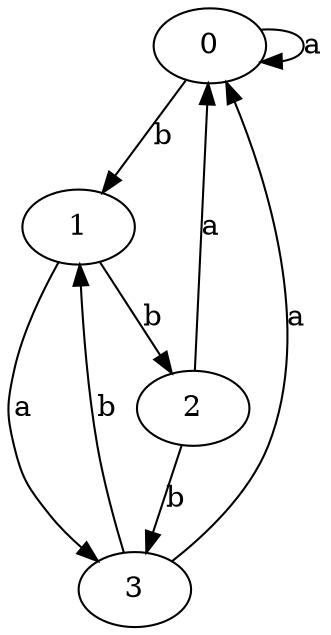 digraph {
 ranksep=0.5;
 d2tdocpreamble = "\usetikzlibrary{automata}";
 d2tfigpreamble = "\tikzstyle{every state}= [ draw=blue!50,very thick,fill=blue!20]  \tikzstyle{auto}= [fill=white]";
 node [style="state"];
 edge [lblstyle="auto",topath="bend right", len=4  ]
  "0" [label="0",style = "state, accepting"];
  "1" [label="1",];
  "2" [label="2",];
  "3" [label="3",style = "state, initial"];
  "0" -> "0" [label="a",topath="loop above"];
  "0" -> "1" [label="b"];
  "1" -> "2" [label="b"];
  "1" -> "3" [label="a"];
  "2" -> "0" [label="a"];
  "2" -> "3" [label="b"];
  "3" -> "0" [label="a"];
  "3" -> "1" [label="b"];
}